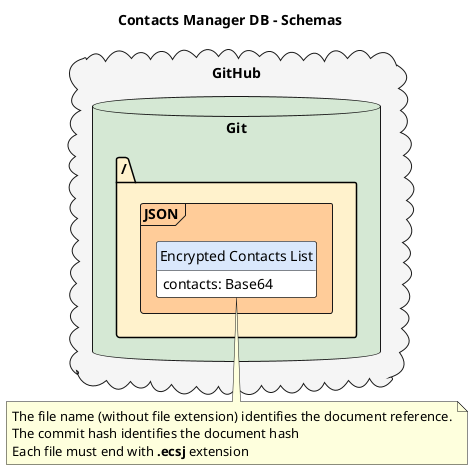 @startuml contacts-manager-db-schema

title "Contacts Manager DB - Schemas"

hide circle
hide empty methods

hide stereotype
skinparam {
    DatabaseBackgroundColor<<LightGreen>> #d5e8d4
    ClassHeaderBackgroundColor<<LightBlue>> #dae8fc
    FolderBackgroundColor<<LightYellow>> #fff2cc
    CloudBackgroundColor<<LightGray>> #f5f5f5
    FrameBackgroundColor<<LightOrange>> #ffcc99
    ClassBackgroundColor #FFFFFF
}

' Schemas definition

cloud "GitHub" <<LightGray>> {
    left to right direction

    database "Git" <<LightGreen>> {
        folder "/" <<LightYellow>> {
            frame "JSON" <<LightOrange>> {
                entity "Encrypted Contacts List" as ECSJ <<LightBlue>> {
                    contacts: Base64
                }
            }
        }
    }
}

note top of [ECSJ]
    The file name (without file extension) identifies the document reference.
    The commit hash identifies the document hash
    Each file must end with **.ecsj** extension
end note

@enduml
